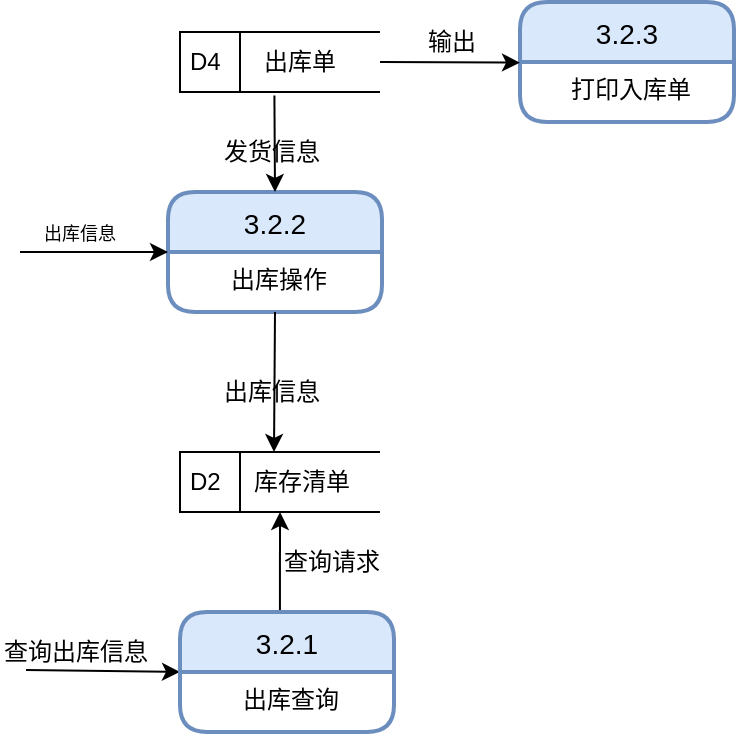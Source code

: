 <mxfile version="10.6.1" type="github"><diagram id="UioIgrJ_68bumhukG-rB" name="Page-1"><mxGraphModel dx="1667" dy="403" grid="1" gridSize="10" guides="1" tooltips="1" connect="1" arrows="1" fold="1" page="1" pageScale="1" pageWidth="827" pageHeight="1169" math="0" shadow="0"><root><mxCell id="0"/><mxCell id="1" parent="0"/><mxCell id="bKCjeE11aQ8jizpeNIUS-1" value="D4" style="html=1;dashed=0;whitespace=wrap;shape=mxgraph.dfd.dataStoreID;align=left;spacingLeft=3;points=[[0,0],[0.5,0],[1,0],[0,0.5],[1,0.5],[0,1],[0.5,1],[1,1]];" parent="1" vertex="1"><mxGeometry x="40" y="70" width="100" height="30" as="geometry"/></mxCell><mxCell id="bKCjeE11aQ8jizpeNIUS-2" value="出库单" style="text;html=1;resizable=0;points=[];autosize=1;align=left;verticalAlign=top;spacingTop=-4;" parent="1" vertex="1"><mxGeometry x="80" y="75" width="50" height="20" as="geometry"/></mxCell><mxCell id="bKCjeE11aQ8jizpeNIUS-3" value="3.2.2" style="swimlane;childLayout=stackLayout;horizontal=1;startSize=30;horizontalStack=0;rounded=1;fontSize=14;fontStyle=0;strokeWidth=2;resizeParent=0;resizeLast=1;shadow=0;dashed=0;align=center;fillColor=#dae8fc;strokeColor=#6c8ebf;" parent="1" vertex="1"><mxGeometry x="34" y="150" width="107" height="60" as="geometry"/></mxCell><mxCell id="bKCjeE11aQ8jizpeNIUS-4" value="出库操作" style="align=center;strokeColor=none;fillColor=none;spacingLeft=4;fontSize=12;verticalAlign=top;resizable=0;rotatable=0;part=1;" parent="bKCjeE11aQ8jizpeNIUS-3" vertex="1"><mxGeometry y="30" width="107" height="30" as="geometry"/></mxCell><mxCell id="bKCjeE11aQ8jizpeNIUS-5" value="" style="endArrow=classic;html=1;entryX=0.5;entryY=0;entryDx=0;entryDy=0;exitX=0.472;exitY=1.06;exitDx=0;exitDy=0;exitPerimeter=0;" parent="1" source="bKCjeE11aQ8jizpeNIUS-1" target="bKCjeE11aQ8jizpeNIUS-3" edge="1"><mxGeometry width="50" height="50" relative="1" as="geometry"><mxPoint x="10" y="160" as="sourcePoint"/><mxPoint x="60" y="110" as="targetPoint"/></mxGeometry></mxCell><mxCell id="bKCjeE11aQ8jizpeNIUS-6" value="发货信息" style="text;html=1;resizable=0;points=[];autosize=1;align=left;verticalAlign=top;spacingTop=-4;" parent="1" vertex="1"><mxGeometry x="60" y="120" width="60" height="20" as="geometry"/></mxCell><mxCell id="bKCjeE11aQ8jizpeNIUS-8" value="" style="endArrow=classic;html=1;exitX=1;exitY=0.5;exitDx=0;exitDy=0;entryX=0;entryY=0.5;entryDx=0;entryDy=0;" parent="1" target="bKCjeE11aQ8jizpeNIUS-3" edge="1"><mxGeometry width="50" height="50" relative="1" as="geometry"><mxPoint x="-40" y="180" as="sourcePoint"/><mxPoint x="30" y="170" as="targetPoint"/></mxGeometry></mxCell><mxCell id="bKCjeE11aQ8jizpeNIUS-9" value="&lt;font style=&quot;font-size: 9px&quot;&gt;出库信息&lt;/font&gt;" style="text;html=1;resizable=0;points=[];autosize=1;align=left;verticalAlign=top;spacingTop=-4;" parent="1" vertex="1"><mxGeometry x="-30" y="160" width="60" height="20" as="geometry"/></mxCell><mxCell id="bKCjeE11aQ8jizpeNIUS-10" value="" style="endArrow=classic;html=1;exitX=0.5;exitY=1;exitDx=0;exitDy=0;" parent="1" source="bKCjeE11aQ8jizpeNIUS-4" edge="1"><mxGeometry width="50" height="50" relative="1" as="geometry"><mxPoint x="60" y="270" as="sourcePoint"/><mxPoint x="87" y="280" as="targetPoint"/></mxGeometry></mxCell><mxCell id="bKCjeE11aQ8jizpeNIUS-11" value="出库信息" style="text;html=1;resizable=0;points=[];autosize=1;align=left;verticalAlign=top;spacingTop=-4;" parent="1" vertex="1"><mxGeometry x="60" y="240" width="60" height="20" as="geometry"/></mxCell><mxCell id="bKCjeE11aQ8jizpeNIUS-12" value="D2" style="html=1;dashed=0;whitespace=wrap;shape=mxgraph.dfd.dataStoreID;align=left;spacingLeft=3;points=[[0,0],[0.5,0],[1,0],[0,0.5],[1,0.5],[0,1],[0.5,1],[1,1]];" parent="1" vertex="1"><mxGeometry x="40" y="280" width="100" height="30" as="geometry"/></mxCell><mxCell id="bKCjeE11aQ8jizpeNIUS-13" value="库存清单" style="text;html=1;resizable=0;points=[];autosize=1;align=left;verticalAlign=top;spacingTop=-4;" parent="1" vertex="1"><mxGeometry x="75" y="285" width="60" height="20" as="geometry"/></mxCell><mxCell id="bKCjeE11aQ8jizpeNIUS-14" value="" style="endArrow=classic;html=1;entryX=0.5;entryY=1;entryDx=0;entryDy=0;exitX=0.467;exitY=0;exitDx=0;exitDy=0;exitPerimeter=0;" parent="1" target="bKCjeE11aQ8jizpeNIUS-12" edge="1" source="bKCjeE11aQ8jizpeNIUS-25"><mxGeometry width="50" height="50" relative="1" as="geometry"><mxPoint x="90" y="350" as="sourcePoint"/><mxPoint x="130" y="320" as="targetPoint"/></mxGeometry></mxCell><mxCell id="bKCjeE11aQ8jizpeNIUS-16" value="查询请求" style="text;html=1;resizable=0;points=[];autosize=1;align=left;verticalAlign=top;spacingTop=-4;" parent="1" vertex="1"><mxGeometry x="90" y="325" width="60" height="20" as="geometry"/></mxCell><mxCell id="bKCjeE11aQ8jizpeNIUS-17" value="" style="endArrow=classic;html=1;exitX=1;exitY=0.25;exitDx=0;exitDy=0;entryX=0;entryY=0.353;entryDx=0;entryDy=0;entryPerimeter=0;" parent="1" edge="1"><mxGeometry width="50" height="50" relative="1" as="geometry"><mxPoint x="-37" y="389" as="sourcePoint"/><mxPoint x="40" y="390" as="targetPoint"/></mxGeometry></mxCell><mxCell id="bKCjeE11aQ8jizpeNIUS-18" value="查询出库信息" style="text;html=1;resizable=0;points=[];autosize=1;align=left;verticalAlign=top;spacingTop=-4;" parent="1" vertex="1"><mxGeometry x="-50" y="370" width="90" height="20" as="geometry"/></mxCell><mxCell id="bKCjeE11aQ8jizpeNIUS-19" value="3.2.3" style="swimlane;childLayout=stackLayout;horizontal=1;startSize=30;horizontalStack=0;rounded=1;fontSize=14;fontStyle=0;strokeWidth=2;resizeParent=0;resizeLast=1;shadow=0;dashed=0;align=center;fillColor=#dae8fc;strokeColor=#6c8ebf;" parent="1" vertex="1"><mxGeometry x="210" y="55" width="107" height="60" as="geometry"/></mxCell><mxCell id="bKCjeE11aQ8jizpeNIUS-20" value="打印入库单" style="align=center;strokeColor=none;fillColor=none;spacingLeft=4;fontSize=12;verticalAlign=top;resizable=0;rotatable=0;part=1;" parent="bKCjeE11aQ8jizpeNIUS-19" vertex="1"><mxGeometry y="30" width="107" height="30" as="geometry"/></mxCell><mxCell id="bKCjeE11aQ8jizpeNIUS-21" value="" style="endArrow=classic;html=1;exitX=1;exitY=0.5;exitDx=0;exitDy=0;entryX=0;entryY=0.011;entryDx=0;entryDy=0;entryPerimeter=0;" parent="1" source="bKCjeE11aQ8jizpeNIUS-1" target="bKCjeE11aQ8jizpeNIUS-20" edge="1"><mxGeometry width="50" height="50" relative="1" as="geometry"><mxPoint x="140" y="170" as="sourcePoint"/><mxPoint x="190" y="120" as="targetPoint"/></mxGeometry></mxCell><mxCell id="bKCjeE11aQ8jizpeNIUS-22" value="输出" style="text;html=1;resizable=0;points=[];autosize=1;align=left;verticalAlign=top;spacingTop=-4;" parent="1" vertex="1"><mxGeometry x="162" y="65" width="40" height="20" as="geometry"/></mxCell><mxCell id="bKCjeE11aQ8jizpeNIUS-25" value="3.2.1" style="swimlane;childLayout=stackLayout;horizontal=1;startSize=30;horizontalStack=0;rounded=1;fontSize=14;fontStyle=0;strokeWidth=2;resizeParent=0;resizeLast=1;shadow=0;dashed=0;align=center;fillColor=#dae8fc;strokeColor=#6c8ebf;" parent="1" vertex="1"><mxGeometry x="40" y="360" width="107" height="60" as="geometry"/></mxCell><mxCell id="bKCjeE11aQ8jizpeNIUS-26" value="出库查询" style="align=center;strokeColor=none;fillColor=none;spacingLeft=4;fontSize=12;verticalAlign=top;resizable=0;rotatable=0;part=1;" parent="bKCjeE11aQ8jizpeNIUS-25" vertex="1"><mxGeometry y="30" width="107" height="30" as="geometry"/></mxCell></root></mxGraphModel></diagram></mxfile>